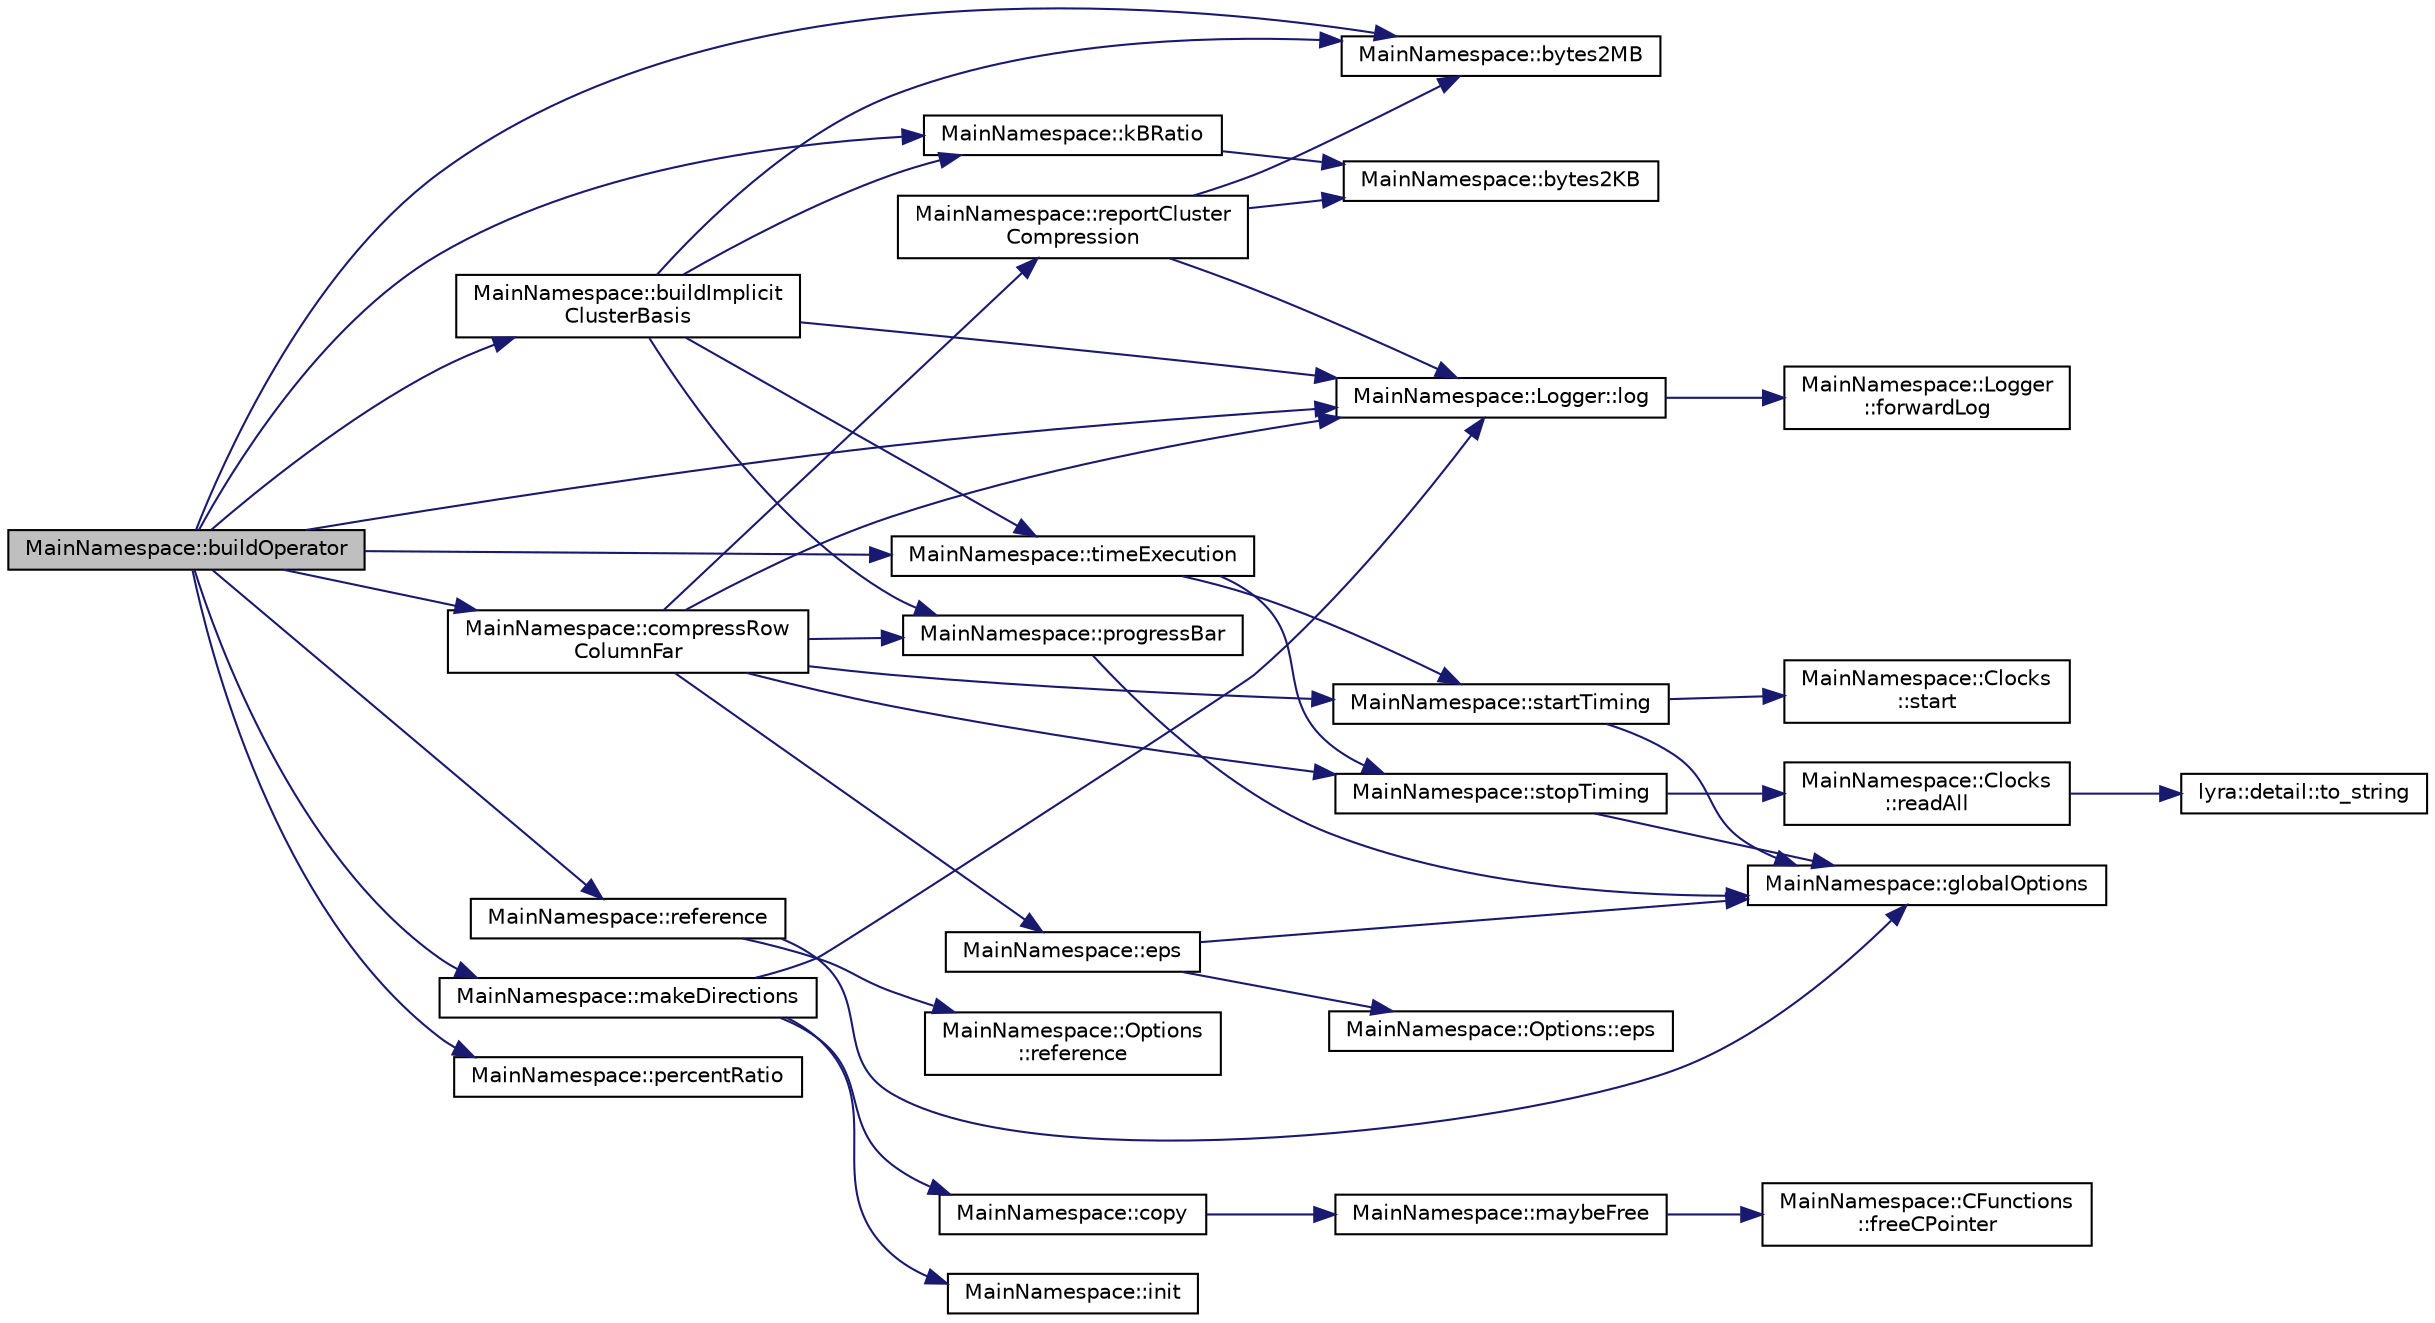 digraph "MainNamespace::buildOperator"
{
 // INTERACTIVE_SVG=YES
 // LATEX_PDF_SIZE
  edge [fontname="Helvetica",fontsize="10",labelfontname="Helvetica",labelfontsize="10"];
  node [fontname="Helvetica",fontsize="10",shape=record];
  rankdir="LR";
  Node1 [label="MainNamespace::buildOperator",height=0.2,width=0.4,color="black", fillcolor="grey75", style="filled", fontcolor="black",tooltip="Build a dh2matrix for the operator described by bemDescription, using the given clusters."];
  Node1 -> Node2 [color="midnightblue",fontsize="10",style="solid",fontname="Helvetica"];
  Node2 [label="MainNamespace::buildImplicit\lClusterBasis",height=0.2,width=0.4,color="black", fillcolor="white", style="filled",URL="$namespace_main_namespace.html#a8d8fdac50b5e686e19890836bb305791",tooltip=" "];
  Node2 -> Node3 [color="midnightblue",fontsize="10",style="solid",fontname="Helvetica"];
  Node3 [label="MainNamespace::bytes2MB",height=0.2,width=0.4,color="black", fillcolor="white", style="filled",URL="$namespace_main_namespace.html#a8b635a657e6b53278f8c3df8f0f4dd7e",tooltip=" "];
  Node2 -> Node4 [color="midnightblue",fontsize="10",style="solid",fontname="Helvetica"];
  Node4 [label="MainNamespace::kBRatio",height=0.2,width=0.4,color="black", fillcolor="white", style="filled",URL="$namespace_main_namespace.html#a1a47811df49aff58a267d9845ae9da15",tooltip=" "];
  Node4 -> Node5 [color="midnightblue",fontsize="10",style="solid",fontname="Helvetica"];
  Node5 [label="MainNamespace::bytes2KB",height=0.2,width=0.4,color="black", fillcolor="white", style="filled",URL="$namespace_main_namespace.html#a676f5efd45b0c88c4ef129b59e69ac71",tooltip=" "];
  Node2 -> Node6 [color="midnightblue",fontsize="10",style="solid",fontname="Helvetica"];
  Node6 [label="MainNamespace::Logger::log",height=0.2,width=0.4,color="black", fillcolor="white", style="filled",URL="$namespace_main_namespace_1_1_logger.html#afbb4cc2d8b498e71fcb228f0da8309a1",tooltip=" "];
  Node6 -> Node7 [color="midnightblue",fontsize="10",style="solid",fontname="Helvetica"];
  Node7 [label="MainNamespace::Logger\l::forwardLog",height=0.2,width=0.4,color="black", fillcolor="white", style="filled",URL="$namespace_main_namespace_1_1_logger.html#af052b0198f333fca77f0837a511ec7f7",tooltip=" "];
  Node2 -> Node8 [color="midnightblue",fontsize="10",style="solid",fontname="Helvetica"];
  Node8 [label="MainNamespace::progressBar",height=0.2,width=0.4,color="black", fillcolor="white", style="filled",URL="$namespace_main_namespace.html#a81be07be2d5cb2aa7737c9551518e82b",tooltip=" "];
  Node8 -> Node9 [color="midnightblue",fontsize="10",style="solid",fontname="Helvetica"];
  Node9 [label="MainNamespace::globalOptions",height=0.2,width=0.4,color="black", fillcolor="white", style="filled",URL="$namespace_main_namespace.html#a6fd76e14adc7d23a9822334cb389b369",tooltip=" "];
  Node2 -> Node10 [color="midnightblue",fontsize="10",style="solid",fontname="Helvetica"];
  Node10 [label="MainNamespace::timeExecution",height=0.2,width=0.4,color="black", fillcolor="white", style="filled",URL="$namespace_main_namespace.html#af2de50bf4da80fb75ac77bb7bdce2f40",tooltip=" "];
  Node10 -> Node11 [color="midnightblue",fontsize="10",style="solid",fontname="Helvetica"];
  Node11 [label="MainNamespace::startTiming",height=0.2,width=0.4,color="black", fillcolor="white", style="filled",URL="$namespace_main_namespace.html#a29e3c10e67bcebfcf74b31964747e0d8",tooltip=" "];
  Node11 -> Node9 [color="midnightblue",fontsize="10",style="solid",fontname="Helvetica"];
  Node11 -> Node12 [color="midnightblue",fontsize="10",style="solid",fontname="Helvetica"];
  Node12 [label="MainNamespace::Clocks\l::start",height=0.2,width=0.4,color="black", fillcolor="white", style="filled",URL="$class_main_namespace_1_1_clocks.html#a0a4ef648fba7c4c6765db19c6a4a6c46",tooltip=" "];
  Node10 -> Node13 [color="midnightblue",fontsize="10",style="solid",fontname="Helvetica"];
  Node13 [label="MainNamespace::stopTiming",height=0.2,width=0.4,color="black", fillcolor="white", style="filled",URL="$namespace_main_namespace.html#a03589b500835850f32276c9983678dc8",tooltip=" "];
  Node13 -> Node9 [color="midnightblue",fontsize="10",style="solid",fontname="Helvetica"];
  Node13 -> Node14 [color="midnightblue",fontsize="10",style="solid",fontname="Helvetica"];
  Node14 [label="MainNamespace::Clocks\l::readAll",height=0.2,width=0.4,color="black", fillcolor="white", style="filled",URL="$class_main_namespace_1_1_clocks.html#ae0f6374bfcfdbb939449238eabb488ab",tooltip=" "];
  Node14 -> Node15 [color="midnightblue",fontsize="10",style="solid",fontname="Helvetica"];
  Node15 [label="lyra::detail::to_string",height=0.2,width=0.4,color="black", fillcolor="white", style="filled",URL="$namespacelyra_1_1detail.html#ae65bbfceff11344e7ae2b7f28bebcdb7",tooltip=" "];
  Node1 -> Node3 [color="midnightblue",fontsize="10",style="solid",fontname="Helvetica"];
  Node1 -> Node16 [color="midnightblue",fontsize="10",style="solid",fontname="Helvetica"];
  Node16 [label="MainNamespace::compressRow\lColumnFar",height=0.2,width=0.4,color="black", fillcolor="white", style="filled",URL="$namespace_main_namespace.html#ab0c0b0cb1d9d667bc93cb8e377796c8a",tooltip=" "];
  Node16 -> Node17 [color="midnightblue",fontsize="10",style="solid",fontname="Helvetica"];
  Node17 [label="MainNamespace::eps",height=0.2,width=0.4,color="black", fillcolor="white", style="filled",URL="$namespace_main_namespace.html#a4e7ea1c2ee502be36c9be19ea1c5ada3",tooltip=" "];
  Node17 -> Node18 [color="midnightblue",fontsize="10",style="solid",fontname="Helvetica"];
  Node18 [label="MainNamespace::Options::eps",height=0.2,width=0.4,color="black", fillcolor="white", style="filled",URL="$struct_main_namespace_1_1_options.html#ad8a5dac97faa38719a378d695f4c3b6b",tooltip=" "];
  Node17 -> Node9 [color="midnightblue",fontsize="10",style="solid",fontname="Helvetica"];
  Node16 -> Node6 [color="midnightblue",fontsize="10",style="solid",fontname="Helvetica"];
  Node16 -> Node8 [color="midnightblue",fontsize="10",style="solid",fontname="Helvetica"];
  Node16 -> Node19 [color="midnightblue",fontsize="10",style="solid",fontname="Helvetica"];
  Node19 [label="MainNamespace::reportCluster\lCompression",height=0.2,width=0.4,color="black", fillcolor="white", style="filled",URL="$namespace_main_namespace.html#a616c9a4091e842c4469e1ceffc02b864",tooltip=" "];
  Node19 -> Node5 [color="midnightblue",fontsize="10",style="solid",fontname="Helvetica"];
  Node19 -> Node3 [color="midnightblue",fontsize="10",style="solid",fontname="Helvetica"];
  Node19 -> Node6 [color="midnightblue",fontsize="10",style="solid",fontname="Helvetica"];
  Node16 -> Node11 [color="midnightblue",fontsize="10",style="solid",fontname="Helvetica"];
  Node16 -> Node13 [color="midnightblue",fontsize="10",style="solid",fontname="Helvetica"];
  Node1 -> Node4 [color="midnightblue",fontsize="10",style="solid",fontname="Helvetica"];
  Node1 -> Node6 [color="midnightblue",fontsize="10",style="solid",fontname="Helvetica"];
  Node1 -> Node20 [color="midnightblue",fontsize="10",style="solid",fontname="Helvetica"];
  Node20 [label="MainNamespace::makeDirections",height=0.2,width=0.4,color="black", fillcolor="white", style="filled",URL="$namespace_main_namespace.html#a595f92c9feef4f77b05ba85969525fe1",tooltip=" "];
  Node20 -> Node21 [color="midnightblue",fontsize="10",style="solid",fontname="Helvetica"];
  Node21 [label="MainNamespace::copy",height=0.2,width=0.4,color="black", fillcolor="white", style="filled",URL="$namespace_main_namespace.html#ad6c9cb208aad8941d4a3efa626110c5b",tooltip=" "];
  Node21 -> Node22 [color="midnightblue",fontsize="10",style="solid",fontname="Helvetica"];
  Node22 [label="MainNamespace::maybeFree",height=0.2,width=0.4,color="black", fillcolor="white", style="filled",URL="$namespace_main_namespace.html#a066656219cf67ef84d18b17a7daae845",tooltip=" "];
  Node22 -> Node23 [color="midnightblue",fontsize="10",style="solid",fontname="Helvetica"];
  Node23 [label="MainNamespace::CFunctions\l::freeCPointer",height=0.2,width=0.4,color="black", fillcolor="white", style="filled",URL="$namespace_main_namespace_1_1_c_functions.html#a4c174a200de18d1f8aa4f313eef7513a",tooltip=" "];
  Node20 -> Node24 [color="midnightblue",fontsize="10",style="solid",fontname="Helvetica"];
  Node24 [label="MainNamespace::init",height=0.2,width=0.4,color="black", fillcolor="white", style="filled",URL="$namespace_main_namespace.html#a02c8bef81335a9abf6f7c56770f0c7a1",tooltip=" "];
  Node20 -> Node6 [color="midnightblue",fontsize="10",style="solid",fontname="Helvetica"];
  Node1 -> Node25 [color="midnightblue",fontsize="10",style="solid",fontname="Helvetica"];
  Node25 [label="MainNamespace::percentRatio",height=0.2,width=0.4,color="black", fillcolor="white", style="filled",URL="$namespace_main_namespace.html#ab762b20c1f4f516b4c9043ce99d64ea9",tooltip=" "];
  Node1 -> Node26 [color="midnightblue",fontsize="10",style="solid",fontname="Helvetica"];
  Node26 [label="MainNamespace::reference",height=0.2,width=0.4,color="black", fillcolor="white", style="filled",URL="$namespace_main_namespace.html#a78e94b3a3cdc51d20e1c665b3c4dd432",tooltip=" "];
  Node26 -> Node9 [color="midnightblue",fontsize="10",style="solid",fontname="Helvetica"];
  Node26 -> Node27 [color="midnightblue",fontsize="10",style="solid",fontname="Helvetica"];
  Node27 [label="MainNamespace::Options\l::reference",height=0.2,width=0.4,color="black", fillcolor="white", style="filled",URL="$struct_main_namespace_1_1_options.html#a7265db95ee1db24aa677c747ec2ec49b",tooltip=" "];
  Node1 -> Node10 [color="midnightblue",fontsize="10",style="solid",fontname="Helvetica"];
}
